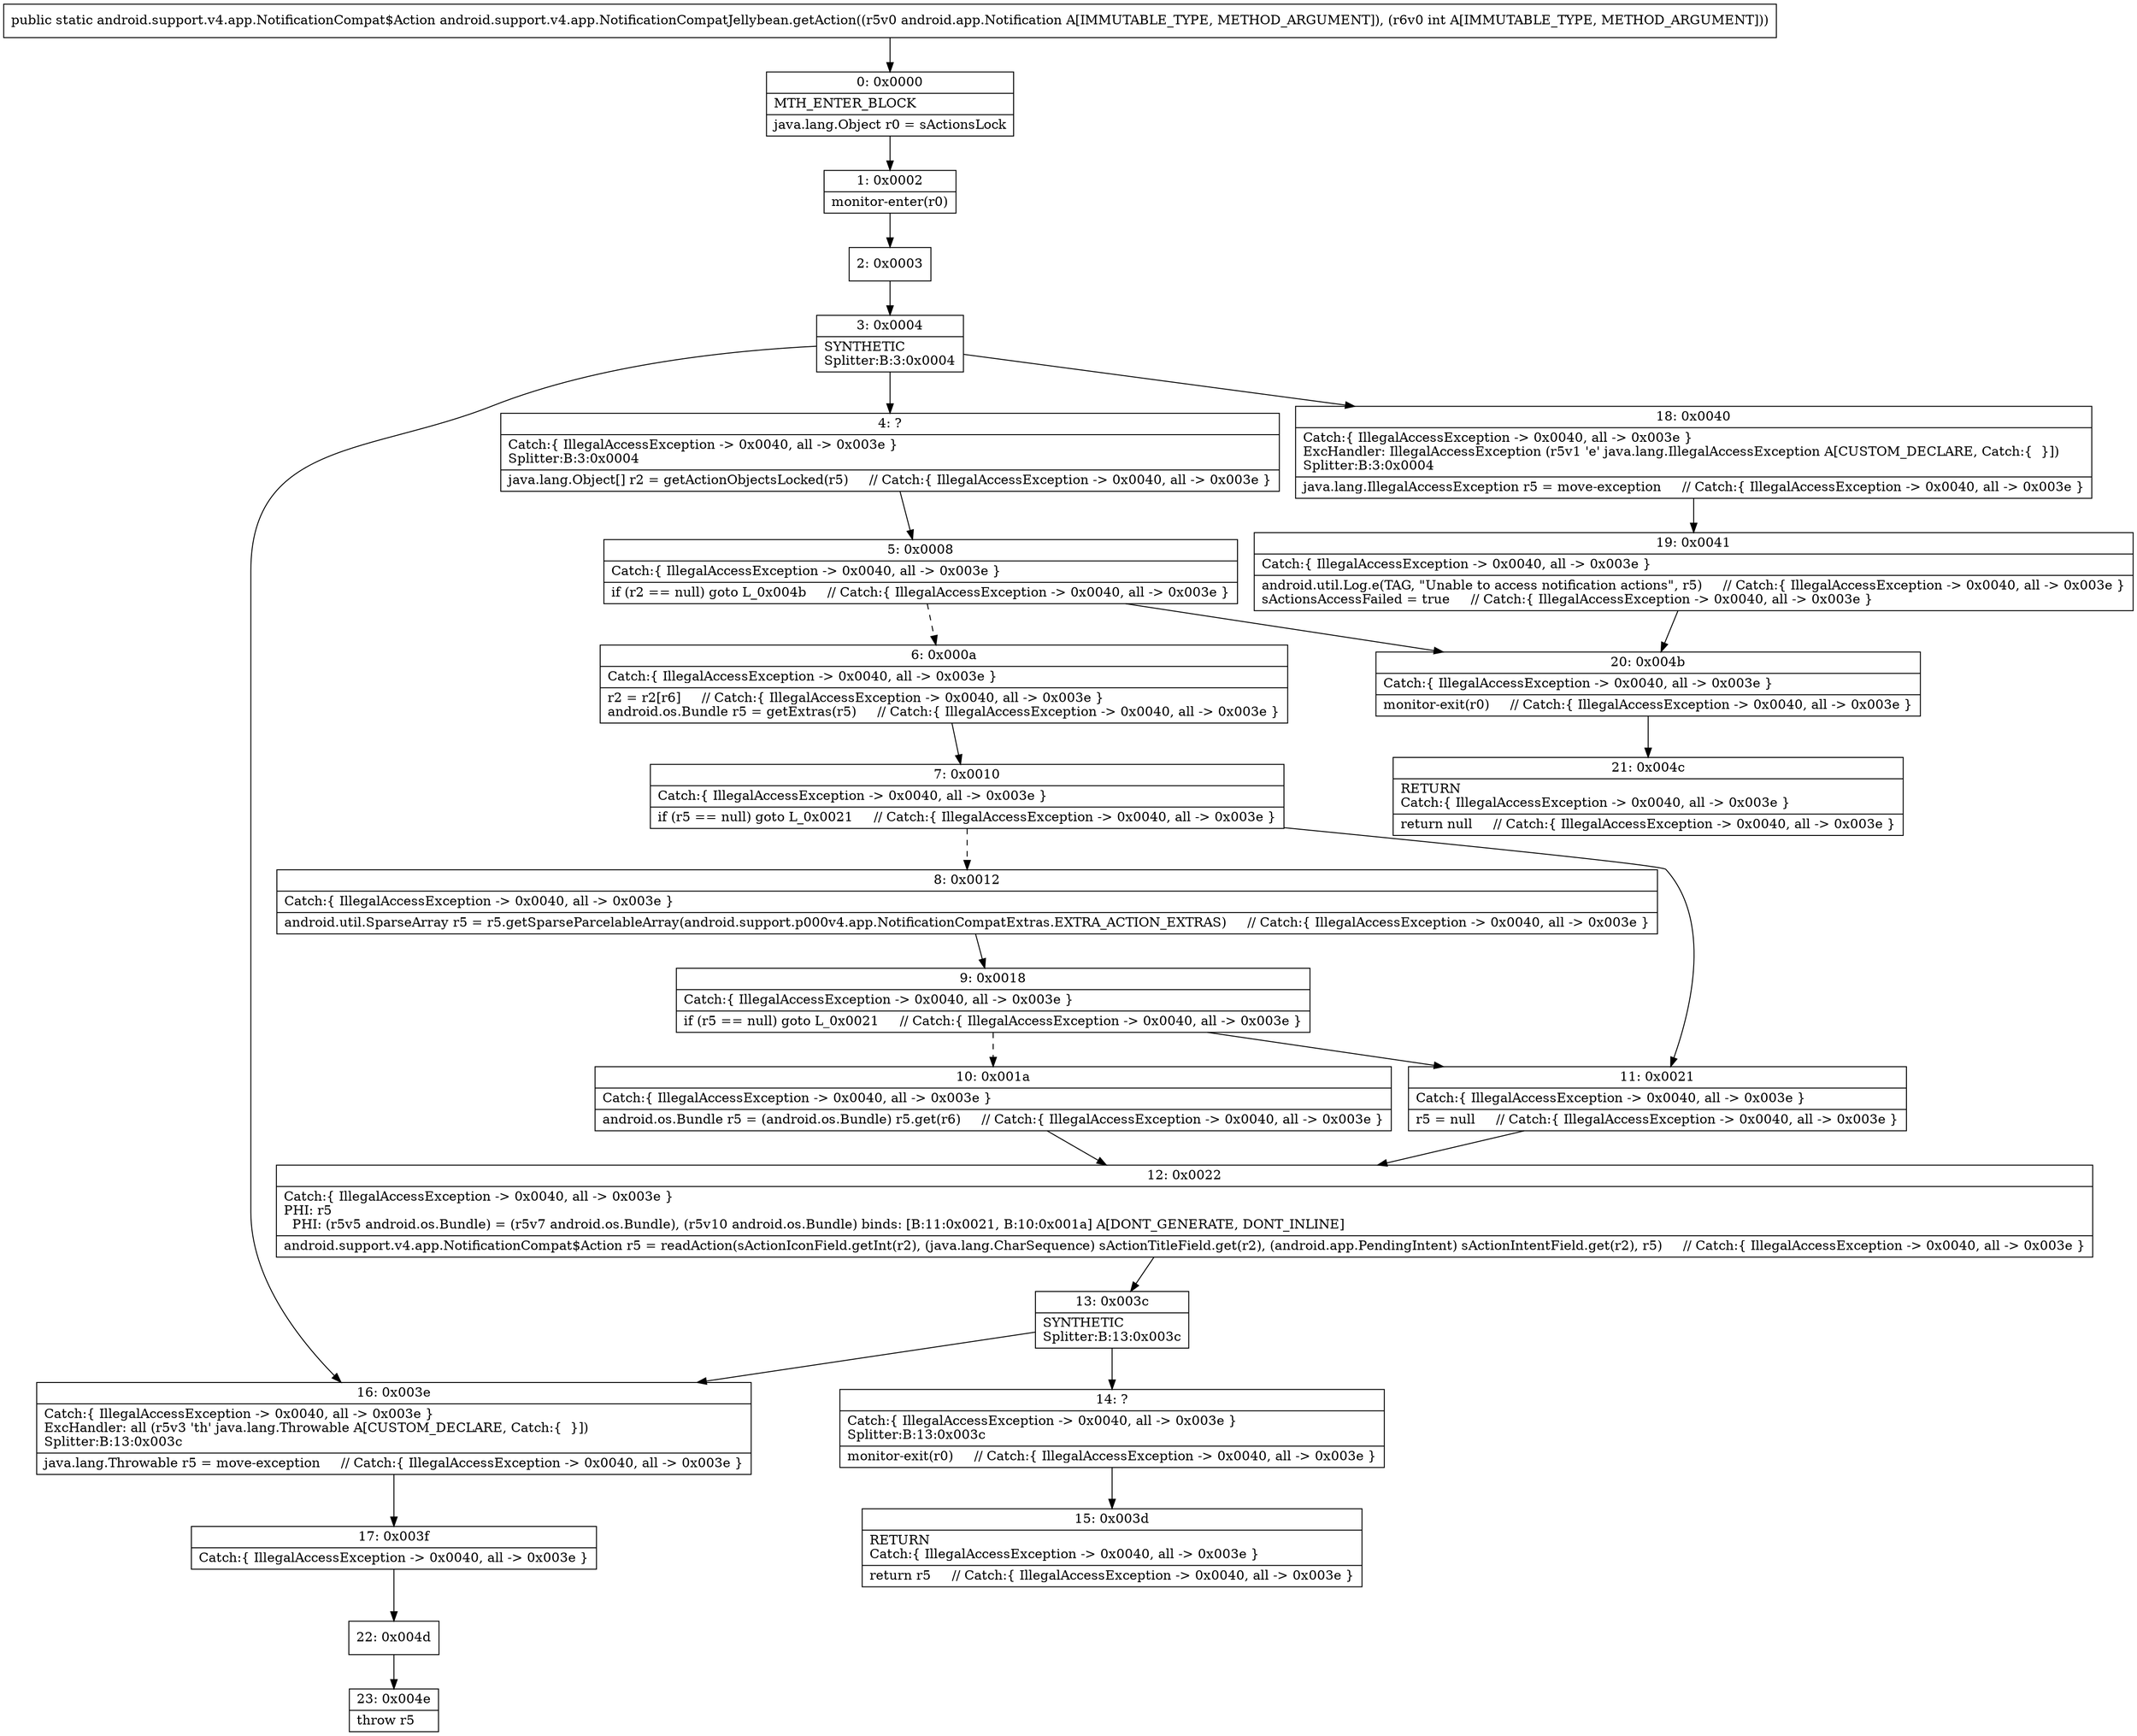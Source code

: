 digraph "CFG forandroid.support.v4.app.NotificationCompatJellybean.getAction(Landroid\/app\/Notification;I)Landroid\/support\/v4\/app\/NotificationCompat$Action;" {
Node_0 [shape=record,label="{0\:\ 0x0000|MTH_ENTER_BLOCK\l|java.lang.Object r0 = sActionsLock\l}"];
Node_1 [shape=record,label="{1\:\ 0x0002|monitor\-enter(r0)\l}"];
Node_2 [shape=record,label="{2\:\ 0x0003}"];
Node_3 [shape=record,label="{3\:\ 0x0004|SYNTHETIC\lSplitter:B:3:0x0004\l}"];
Node_4 [shape=record,label="{4\:\ ?|Catch:\{ IllegalAccessException \-\> 0x0040, all \-\> 0x003e \}\lSplitter:B:3:0x0004\l|java.lang.Object[] r2 = getActionObjectsLocked(r5)     \/\/ Catch:\{ IllegalAccessException \-\> 0x0040, all \-\> 0x003e \}\l}"];
Node_5 [shape=record,label="{5\:\ 0x0008|Catch:\{ IllegalAccessException \-\> 0x0040, all \-\> 0x003e \}\l|if (r2 == null) goto L_0x004b     \/\/ Catch:\{ IllegalAccessException \-\> 0x0040, all \-\> 0x003e \}\l}"];
Node_6 [shape=record,label="{6\:\ 0x000a|Catch:\{ IllegalAccessException \-\> 0x0040, all \-\> 0x003e \}\l|r2 = r2[r6]     \/\/ Catch:\{ IllegalAccessException \-\> 0x0040, all \-\> 0x003e \}\landroid.os.Bundle r5 = getExtras(r5)     \/\/ Catch:\{ IllegalAccessException \-\> 0x0040, all \-\> 0x003e \}\l}"];
Node_7 [shape=record,label="{7\:\ 0x0010|Catch:\{ IllegalAccessException \-\> 0x0040, all \-\> 0x003e \}\l|if (r5 == null) goto L_0x0021     \/\/ Catch:\{ IllegalAccessException \-\> 0x0040, all \-\> 0x003e \}\l}"];
Node_8 [shape=record,label="{8\:\ 0x0012|Catch:\{ IllegalAccessException \-\> 0x0040, all \-\> 0x003e \}\l|android.util.SparseArray r5 = r5.getSparseParcelableArray(android.support.p000v4.app.NotificationCompatExtras.EXTRA_ACTION_EXTRAS)     \/\/ Catch:\{ IllegalAccessException \-\> 0x0040, all \-\> 0x003e \}\l}"];
Node_9 [shape=record,label="{9\:\ 0x0018|Catch:\{ IllegalAccessException \-\> 0x0040, all \-\> 0x003e \}\l|if (r5 == null) goto L_0x0021     \/\/ Catch:\{ IllegalAccessException \-\> 0x0040, all \-\> 0x003e \}\l}"];
Node_10 [shape=record,label="{10\:\ 0x001a|Catch:\{ IllegalAccessException \-\> 0x0040, all \-\> 0x003e \}\l|android.os.Bundle r5 = (android.os.Bundle) r5.get(r6)     \/\/ Catch:\{ IllegalAccessException \-\> 0x0040, all \-\> 0x003e \}\l}"];
Node_11 [shape=record,label="{11\:\ 0x0021|Catch:\{ IllegalAccessException \-\> 0x0040, all \-\> 0x003e \}\l|r5 = null     \/\/ Catch:\{ IllegalAccessException \-\> 0x0040, all \-\> 0x003e \}\l}"];
Node_12 [shape=record,label="{12\:\ 0x0022|Catch:\{ IllegalAccessException \-\> 0x0040, all \-\> 0x003e \}\lPHI: r5 \l  PHI: (r5v5 android.os.Bundle) = (r5v7 android.os.Bundle), (r5v10 android.os.Bundle) binds: [B:11:0x0021, B:10:0x001a] A[DONT_GENERATE, DONT_INLINE]\l|android.support.v4.app.NotificationCompat$Action r5 = readAction(sActionIconField.getInt(r2), (java.lang.CharSequence) sActionTitleField.get(r2), (android.app.PendingIntent) sActionIntentField.get(r2), r5)     \/\/ Catch:\{ IllegalAccessException \-\> 0x0040, all \-\> 0x003e \}\l}"];
Node_13 [shape=record,label="{13\:\ 0x003c|SYNTHETIC\lSplitter:B:13:0x003c\l}"];
Node_14 [shape=record,label="{14\:\ ?|Catch:\{ IllegalAccessException \-\> 0x0040, all \-\> 0x003e \}\lSplitter:B:13:0x003c\l|monitor\-exit(r0)     \/\/ Catch:\{ IllegalAccessException \-\> 0x0040, all \-\> 0x003e \}\l}"];
Node_15 [shape=record,label="{15\:\ 0x003d|RETURN\lCatch:\{ IllegalAccessException \-\> 0x0040, all \-\> 0x003e \}\l|return r5     \/\/ Catch:\{ IllegalAccessException \-\> 0x0040, all \-\> 0x003e \}\l}"];
Node_16 [shape=record,label="{16\:\ 0x003e|Catch:\{ IllegalAccessException \-\> 0x0040, all \-\> 0x003e \}\lExcHandler: all (r5v3 'th' java.lang.Throwable A[CUSTOM_DECLARE, Catch:\{  \}])\lSplitter:B:13:0x003c\l|java.lang.Throwable r5 = move\-exception     \/\/ Catch:\{ IllegalAccessException \-\> 0x0040, all \-\> 0x003e \}\l}"];
Node_17 [shape=record,label="{17\:\ 0x003f|Catch:\{ IllegalAccessException \-\> 0x0040, all \-\> 0x003e \}\l}"];
Node_18 [shape=record,label="{18\:\ 0x0040|Catch:\{ IllegalAccessException \-\> 0x0040, all \-\> 0x003e \}\lExcHandler: IllegalAccessException (r5v1 'e' java.lang.IllegalAccessException A[CUSTOM_DECLARE, Catch:\{  \}])\lSplitter:B:3:0x0004\l|java.lang.IllegalAccessException r5 = move\-exception     \/\/ Catch:\{ IllegalAccessException \-\> 0x0040, all \-\> 0x003e \}\l}"];
Node_19 [shape=record,label="{19\:\ 0x0041|Catch:\{ IllegalAccessException \-\> 0x0040, all \-\> 0x003e \}\l|android.util.Log.e(TAG, \"Unable to access notification actions\", r5)     \/\/ Catch:\{ IllegalAccessException \-\> 0x0040, all \-\> 0x003e \}\lsActionsAccessFailed = true     \/\/ Catch:\{ IllegalAccessException \-\> 0x0040, all \-\> 0x003e \}\l}"];
Node_20 [shape=record,label="{20\:\ 0x004b|Catch:\{ IllegalAccessException \-\> 0x0040, all \-\> 0x003e \}\l|monitor\-exit(r0)     \/\/ Catch:\{ IllegalAccessException \-\> 0x0040, all \-\> 0x003e \}\l}"];
Node_21 [shape=record,label="{21\:\ 0x004c|RETURN\lCatch:\{ IllegalAccessException \-\> 0x0040, all \-\> 0x003e \}\l|return null     \/\/ Catch:\{ IllegalAccessException \-\> 0x0040, all \-\> 0x003e \}\l}"];
Node_22 [shape=record,label="{22\:\ 0x004d}"];
Node_23 [shape=record,label="{23\:\ 0x004e|throw r5\l}"];
MethodNode[shape=record,label="{public static android.support.v4.app.NotificationCompat$Action android.support.v4.app.NotificationCompatJellybean.getAction((r5v0 android.app.Notification A[IMMUTABLE_TYPE, METHOD_ARGUMENT]), (r6v0 int A[IMMUTABLE_TYPE, METHOD_ARGUMENT])) }"];
MethodNode -> Node_0;
Node_0 -> Node_1;
Node_1 -> Node_2;
Node_2 -> Node_3;
Node_3 -> Node_4;
Node_3 -> Node_18;
Node_3 -> Node_16;
Node_4 -> Node_5;
Node_5 -> Node_6[style=dashed];
Node_5 -> Node_20;
Node_6 -> Node_7;
Node_7 -> Node_8[style=dashed];
Node_7 -> Node_11;
Node_8 -> Node_9;
Node_9 -> Node_10[style=dashed];
Node_9 -> Node_11;
Node_10 -> Node_12;
Node_11 -> Node_12;
Node_12 -> Node_13;
Node_13 -> Node_14;
Node_13 -> Node_16;
Node_14 -> Node_15;
Node_16 -> Node_17;
Node_17 -> Node_22;
Node_18 -> Node_19;
Node_19 -> Node_20;
Node_20 -> Node_21;
Node_22 -> Node_23;
}

